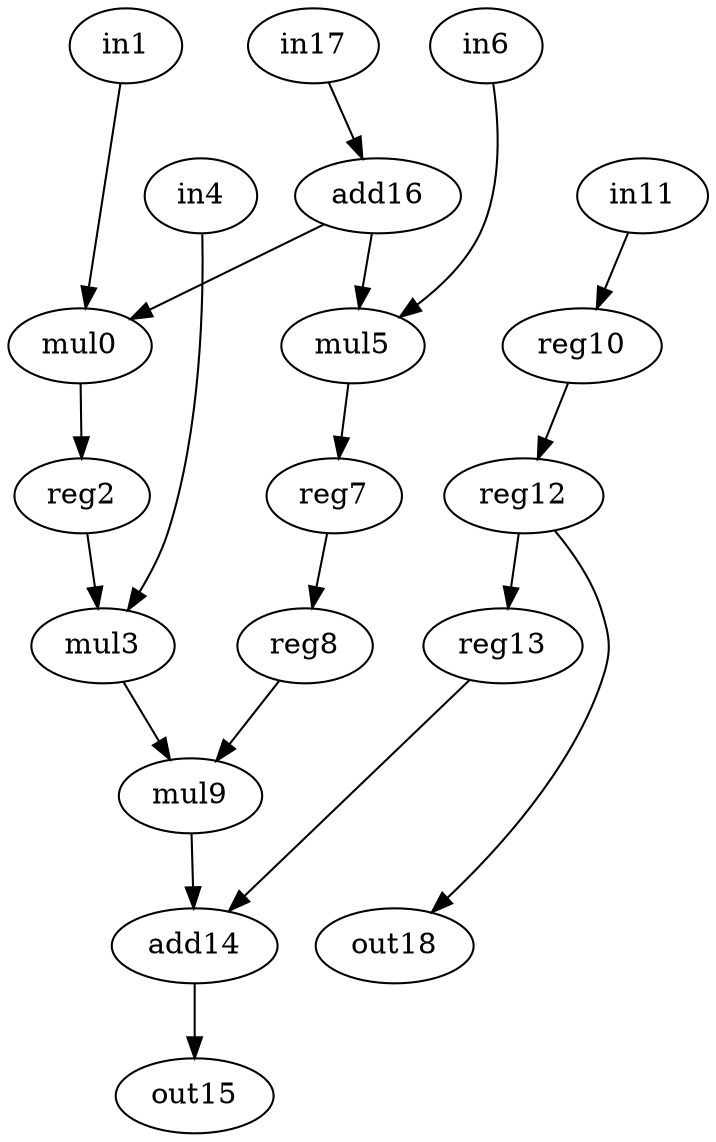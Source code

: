 digraph g {
0 [label = mul0;op = mul;]
1 [label = in1;op = in;]
2 [label = reg10;op = reg;]
3 [label = in11;op = in;]
4 [label = reg12;op = reg;]
5 [label = reg13;op = reg;]
6 [label = add14;op = add;]
7 [label = out15;op = out;]
8 [label = add16;op = addi;value = 2;]
9 [label = in17;op = in;]
10 [label = out18;op = out;]
11 [label = reg2;op = reg;]
12 [label = mul3;op = mul;]
13 [label = in4;op = in;]
14 [label = mul5;op = mul;]
15 [label = in6;op = in;]
16 [label = reg7;op = reg;]
17 [label = reg8;op = reg;]
18 [label = mul9;op = mul;]
4 -> 10 [port=0; weight=0;]
4 -> 5 [port=0; weight=0;]
5 -> 6 [port=0; weight=0;]
18 -> 6 [port=1; weight=0;]
17 -> 18 [port=0; weight=0;]
16 -> 17 [port=0; weight=0;]
14 -> 16 [port=0; weight=0;]
15 -> 14 [port=0; weight=0;]
8 -> 14 [port=1; weight=0;]
8 -> 0 [port=0; weight=0;]
1 -> 0 [port=1; weight=0;]
0 -> 11 [port=0; weight=0;]
11 -> 12 [port=0; weight=0;]
13 -> 12 [port=1; weight=0;]
12 -> 18 [port=1; weight=0;]
9 -> 8 [port=0; weight=0;]
6 -> 7 [port=0; weight=0;]
2 -> 4 [port=0; weight=0;]
3 -> 2 [port=0; weight=0;]
}
